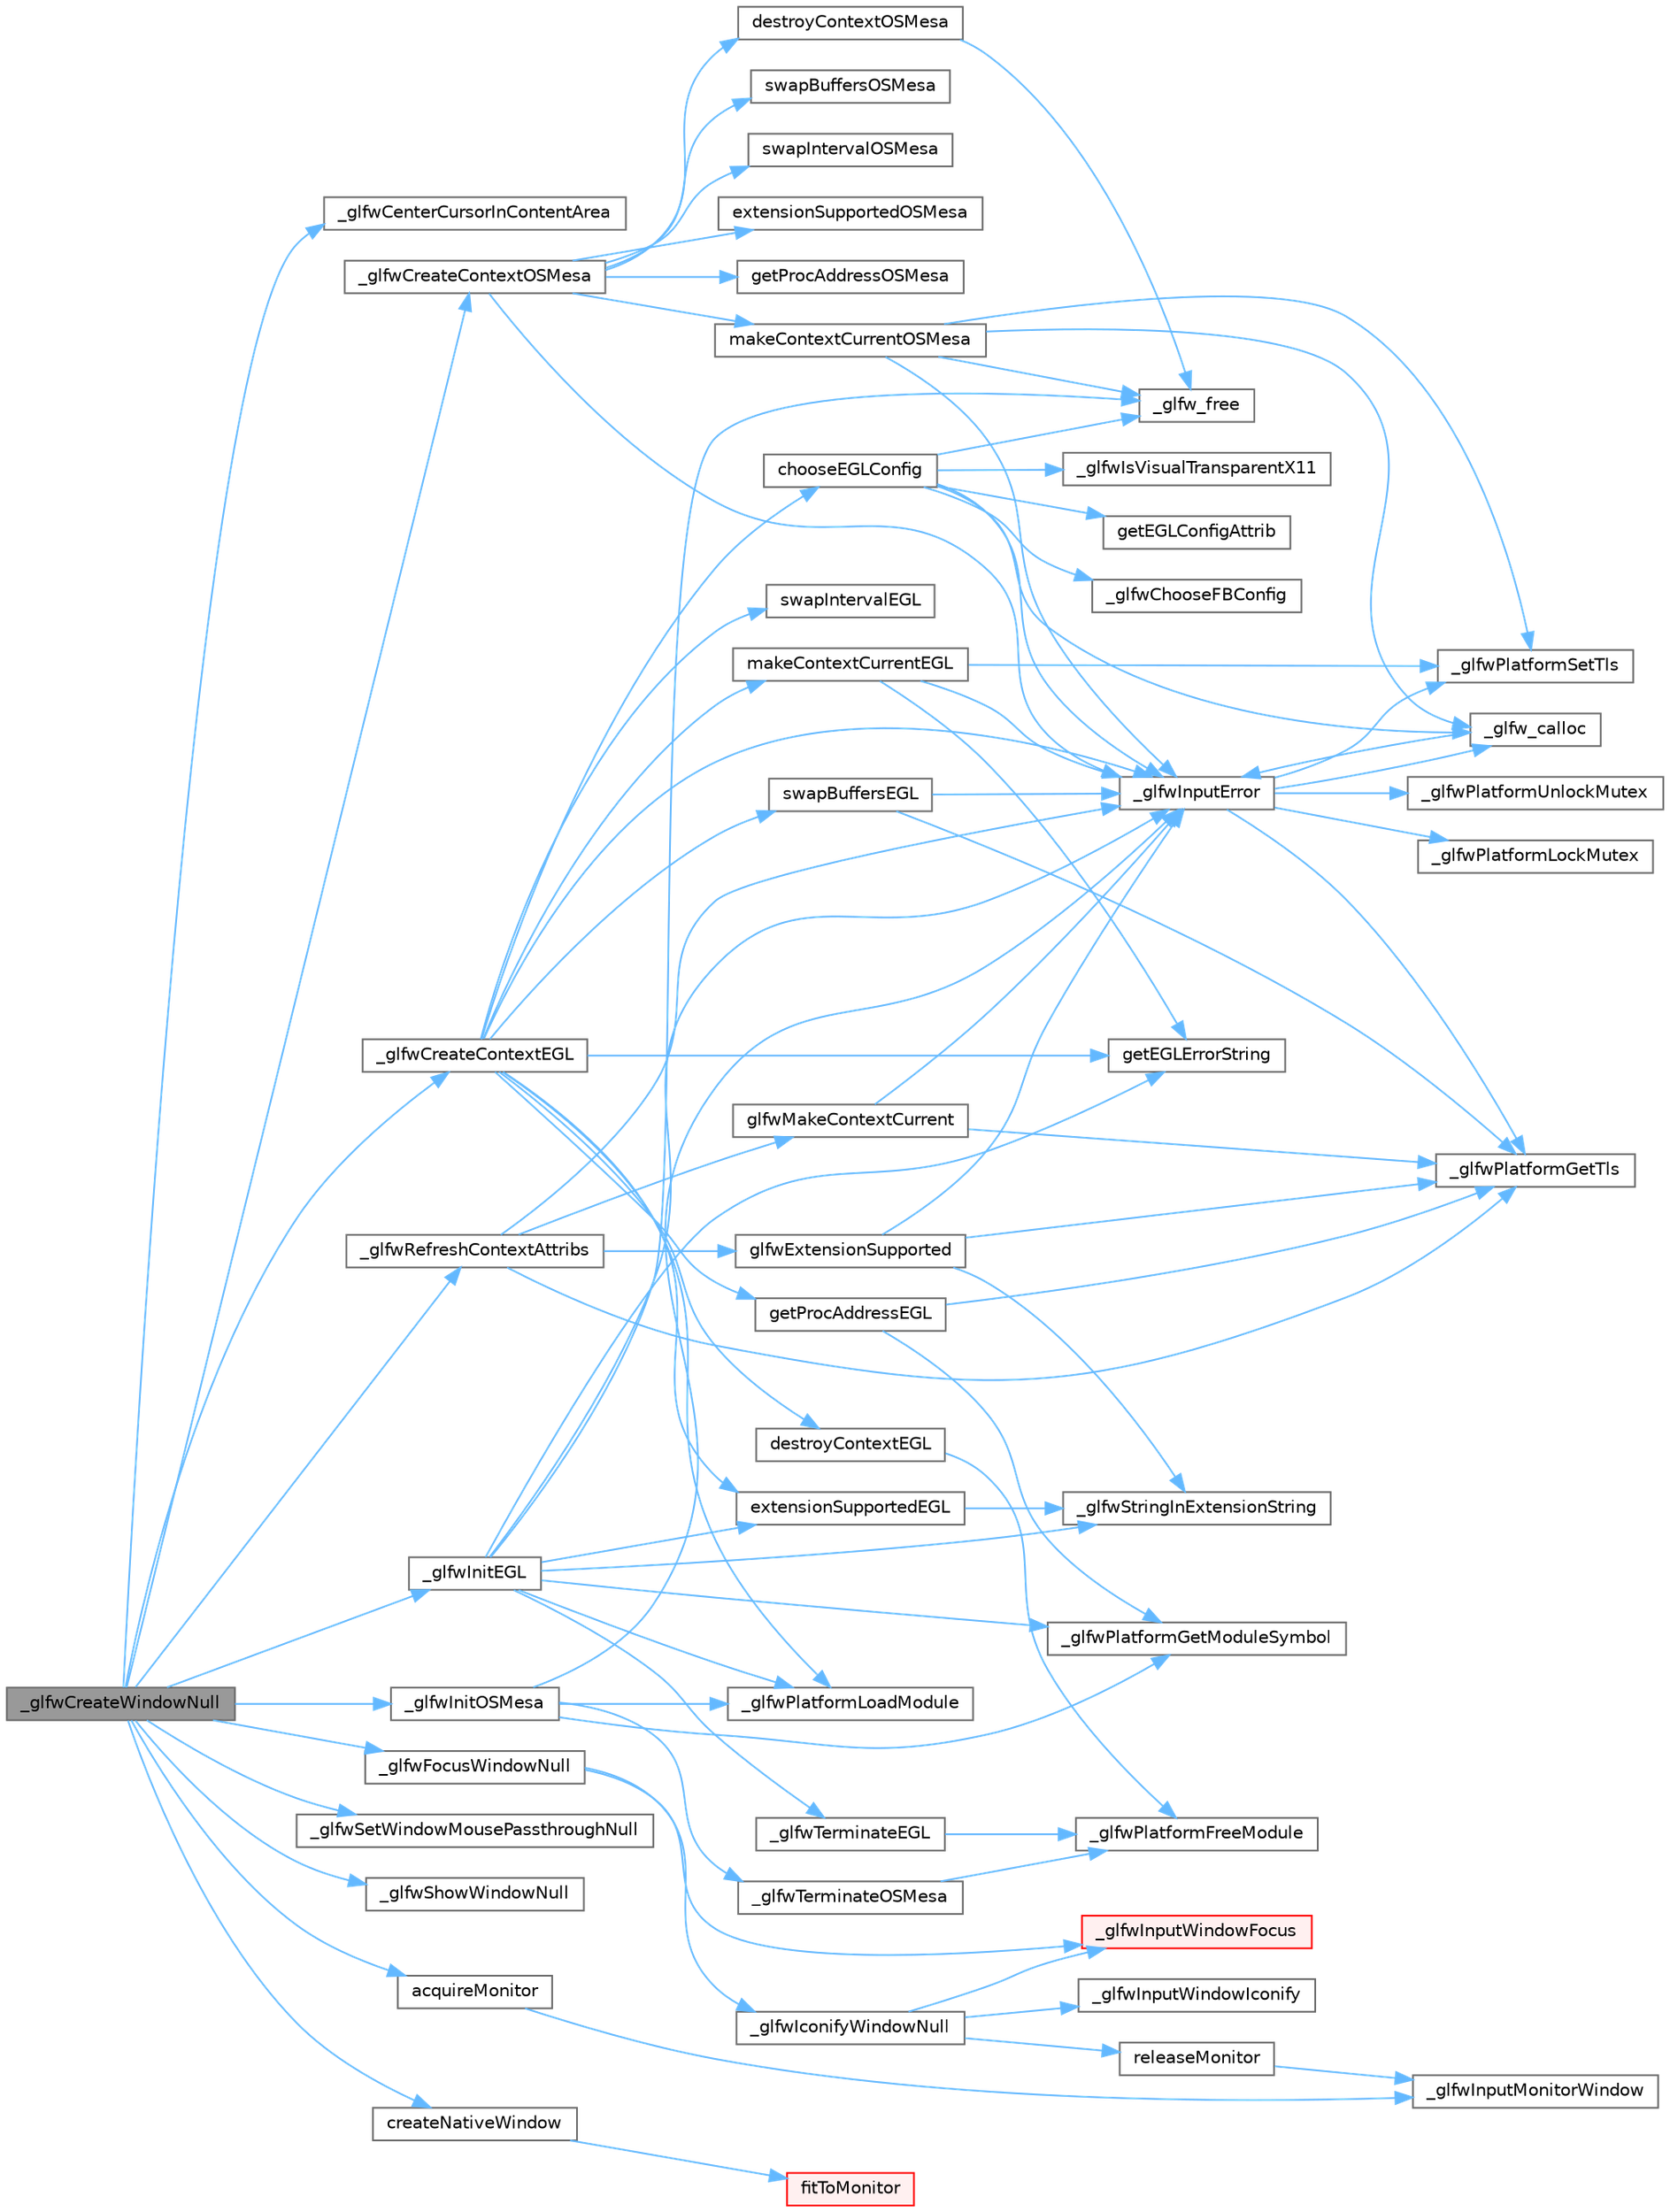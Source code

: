 digraph "_glfwCreateWindowNull"
{
 // LATEX_PDF_SIZE
  bgcolor="transparent";
  edge [fontname=Helvetica,fontsize=10,labelfontname=Helvetica,labelfontsize=10];
  node [fontname=Helvetica,fontsize=10,shape=box,height=0.2,width=0.4];
  rankdir="LR";
  Node1 [id="Node000001",label="_glfwCreateWindowNull",height=0.2,width=0.4,color="gray40", fillcolor="grey60", style="filled", fontcolor="black",tooltip=" "];
  Node1 -> Node2 [id="edge1_Node000001_Node000002",color="steelblue1",style="solid",tooltip=" "];
  Node2 [id="Node000002",label="_glfwCenterCursorInContentArea",height=0.2,width=0.4,color="grey40", fillcolor="white", style="filled",URL="$input_8c.html#acf1fbc03e8d658a35f70544df858fe6c",tooltip=" "];
  Node1 -> Node3 [id="edge2_Node000001_Node000003",color="steelblue1",style="solid",tooltip=" "];
  Node3 [id="Node000003",label="_glfwCreateContextEGL",height=0.2,width=0.4,color="grey40", fillcolor="white", style="filled",URL="$egl__context_8c.html#adfb1d7aa925810c45a2ef4efc268c2fe",tooltip=" "];
  Node3 -> Node4 [id="edge3_Node000003_Node000004",color="steelblue1",style="solid",tooltip=" "];
  Node4 [id="Node000004",label="_glfwInputError",height=0.2,width=0.4,color="grey40", fillcolor="white", style="filled",URL="$glfw_2src_2init_8c.html#a3287b282ec57a4a89127ae51f49f10f5",tooltip=" "];
  Node4 -> Node5 [id="edge4_Node000004_Node000005",color="steelblue1",style="solid",tooltip=" "];
  Node5 [id="Node000005",label="_glfw_calloc",height=0.2,width=0.4,color="grey40", fillcolor="white", style="filled",URL="$glfw_2src_2init_8c.html#a88a6e01ef5c1245a6d2a5e62b02e5678",tooltip=" "];
  Node5 -> Node4 [id="edge5_Node000005_Node000004",color="steelblue1",style="solid",tooltip=" "];
  Node4 -> Node6 [id="edge6_Node000004_Node000006",color="steelblue1",style="solid",tooltip=" "];
  Node6 [id="Node000006",label="_glfwPlatformGetTls",height=0.2,width=0.4,color="grey40", fillcolor="white", style="filled",URL="$posix__thread_8c.html#a7d2f6e8ecd2e06f2e86d9446d642bd00",tooltip=" "];
  Node4 -> Node7 [id="edge7_Node000004_Node000007",color="steelblue1",style="solid",tooltip=" "];
  Node7 [id="Node000007",label="_glfwPlatformLockMutex",height=0.2,width=0.4,color="grey40", fillcolor="white", style="filled",URL="$posix__thread_8c.html#a2677e4d211fbe9b2dc96d16e91c98930",tooltip=" "];
  Node4 -> Node8 [id="edge8_Node000004_Node000008",color="steelblue1",style="solid",tooltip=" "];
  Node8 [id="Node000008",label="_glfwPlatformSetTls",height=0.2,width=0.4,color="grey40", fillcolor="white", style="filled",URL="$posix__thread_8c.html#a302f48b6d4dba6b3579449d8a43cfae7",tooltip=" "];
  Node4 -> Node9 [id="edge9_Node000004_Node000009",color="steelblue1",style="solid",tooltip=" "];
  Node9 [id="Node000009",label="_glfwPlatformUnlockMutex",height=0.2,width=0.4,color="grey40", fillcolor="white", style="filled",URL="$posix__thread_8c.html#a8b7744446237b1c292ba8a0b9d5e7f90",tooltip=" "];
  Node3 -> Node10 [id="edge10_Node000003_Node000010",color="steelblue1",style="solid",tooltip=" "];
  Node10 [id="Node000010",label="_glfwPlatformLoadModule",height=0.2,width=0.4,color="grey40", fillcolor="white", style="filled",URL="$posix__module_8c.html#a9bbfdfd02a8c3e4c4ce540bf277ebbb7",tooltip=" "];
  Node3 -> Node11 [id="edge11_Node000003_Node000011",color="steelblue1",style="solid",tooltip=" "];
  Node11 [id="Node000011",label="chooseEGLConfig",height=0.2,width=0.4,color="grey40", fillcolor="white", style="filled",URL="$egl__context_8c.html#a1591190284598f2c83ba3cbd0ee9e332",tooltip=" "];
  Node11 -> Node5 [id="edge12_Node000011_Node000005",color="steelblue1",style="solid",tooltip=" "];
  Node11 -> Node12 [id="edge13_Node000011_Node000012",color="steelblue1",style="solid",tooltip=" "];
  Node12 [id="Node000012",label="_glfw_free",height=0.2,width=0.4,color="grey40", fillcolor="white", style="filled",URL="$glfw_2src_2init_8c.html#abcf72962b101a8a5c539da1a278b0e9e",tooltip=" "];
  Node11 -> Node13 [id="edge14_Node000011_Node000013",color="steelblue1",style="solid",tooltip=" "];
  Node13 [id="Node000013",label="_glfwChooseFBConfig",height=0.2,width=0.4,color="grey40", fillcolor="white", style="filled",URL="$context_8c.html#adce76b01b64e6ff11d72ee5ba84b9684",tooltip=" "];
  Node11 -> Node4 [id="edge15_Node000011_Node000004",color="steelblue1",style="solid",tooltip=" "];
  Node11 -> Node14 [id="edge16_Node000011_Node000014",color="steelblue1",style="solid",tooltip=" "];
  Node14 [id="Node000014",label="_glfwIsVisualTransparentX11",height=0.2,width=0.4,color="grey40", fillcolor="white", style="filled",URL="$x11__platform_8h.html#aaed792df59dc2eff6382d4a6f9c54c67",tooltip=" "];
  Node11 -> Node15 [id="edge17_Node000011_Node000015",color="steelblue1",style="solid",tooltip=" "];
  Node15 [id="Node000015",label="getEGLConfigAttrib",height=0.2,width=0.4,color="grey40", fillcolor="white", style="filled",URL="$egl__context_8c.html#af84f4aeedce8a14ab141e3730105de42",tooltip=" "];
  Node3 -> Node16 [id="edge18_Node000003_Node000016",color="steelblue1",style="solid",tooltip=" "];
  Node16 [id="Node000016",label="destroyContextEGL",height=0.2,width=0.4,color="grey40", fillcolor="white", style="filled",URL="$egl__context_8c.html#a35fb68fa00306d56c83ab9c34a990a89",tooltip=" "];
  Node16 -> Node17 [id="edge19_Node000016_Node000017",color="steelblue1",style="solid",tooltip=" "];
  Node17 [id="Node000017",label="_glfwPlatformFreeModule",height=0.2,width=0.4,color="grey40", fillcolor="white", style="filled",URL="$posix__module_8c.html#ad4b9e48b150850f6ee00874f85036715",tooltip=" "];
  Node3 -> Node18 [id="edge20_Node000003_Node000018",color="steelblue1",style="solid",tooltip=" "];
  Node18 [id="Node000018",label="extensionSupportedEGL",height=0.2,width=0.4,color="grey40", fillcolor="white", style="filled",URL="$egl__context_8c.html#a1df9be6d4601afe0b2a52ee46b6fc6d2",tooltip=" "];
  Node18 -> Node19 [id="edge21_Node000018_Node000019",color="steelblue1",style="solid",tooltip=" "];
  Node19 [id="Node000019",label="_glfwStringInExtensionString",height=0.2,width=0.4,color="grey40", fillcolor="white", style="filled",URL="$context_8c.html#a6fb78d968ce928112060770a16dca695",tooltip=" "];
  Node3 -> Node20 [id="edge22_Node000003_Node000020",color="steelblue1",style="solid",tooltip=" "];
  Node20 [id="Node000020",label="getEGLErrorString",height=0.2,width=0.4,color="grey40", fillcolor="white", style="filled",URL="$egl__context_8c.html#a285b95461757062d62f16aa79ec1b103",tooltip=" "];
  Node3 -> Node21 [id="edge23_Node000003_Node000021",color="steelblue1",style="solid",tooltip=" "];
  Node21 [id="Node000021",label="getProcAddressEGL",height=0.2,width=0.4,color="grey40", fillcolor="white", style="filled",URL="$egl__context_8c.html#ac847225e45c15441393eb95863805816",tooltip=" "];
  Node21 -> Node22 [id="edge24_Node000021_Node000022",color="steelblue1",style="solid",tooltip=" "];
  Node22 [id="Node000022",label="_glfwPlatformGetModuleSymbol",height=0.2,width=0.4,color="grey40", fillcolor="white", style="filled",URL="$posix__module_8c.html#a370840ea8f3f1016d07030f7a06bf36e",tooltip=" "];
  Node21 -> Node6 [id="edge25_Node000021_Node000006",color="steelblue1",style="solid",tooltip=" "];
  Node3 -> Node23 [id="edge26_Node000003_Node000023",color="steelblue1",style="solid",tooltip=" "];
  Node23 [id="Node000023",label="makeContextCurrentEGL",height=0.2,width=0.4,color="grey40", fillcolor="white", style="filled",URL="$egl__context_8c.html#ac61c5d84d086e2c23b2f8f51a3b3365b",tooltip=" "];
  Node23 -> Node4 [id="edge27_Node000023_Node000004",color="steelblue1",style="solid",tooltip=" "];
  Node23 -> Node8 [id="edge28_Node000023_Node000008",color="steelblue1",style="solid",tooltip=" "];
  Node23 -> Node20 [id="edge29_Node000023_Node000020",color="steelblue1",style="solid",tooltip=" "];
  Node3 -> Node24 [id="edge30_Node000003_Node000024",color="steelblue1",style="solid",tooltip=" "];
  Node24 [id="Node000024",label="swapBuffersEGL",height=0.2,width=0.4,color="grey40", fillcolor="white", style="filled",URL="$egl__context_8c.html#ac379854328775cf527122edb956d7220",tooltip=" "];
  Node24 -> Node4 [id="edge31_Node000024_Node000004",color="steelblue1",style="solid",tooltip=" "];
  Node24 -> Node6 [id="edge32_Node000024_Node000006",color="steelblue1",style="solid",tooltip=" "];
  Node3 -> Node25 [id="edge33_Node000003_Node000025",color="steelblue1",style="solid",tooltip=" "];
  Node25 [id="Node000025",label="swapIntervalEGL",height=0.2,width=0.4,color="grey40", fillcolor="white", style="filled",URL="$egl__context_8c.html#ab1e0a2e4cbe937005f9884a9bd97f96c",tooltip=" "];
  Node1 -> Node26 [id="edge34_Node000001_Node000026",color="steelblue1",style="solid",tooltip=" "];
  Node26 [id="Node000026",label="_glfwCreateContextOSMesa",height=0.2,width=0.4,color="grey40", fillcolor="white", style="filled",URL="$osmesa__context_8c.html#a59950232b3b545e1fa750f6bd7d46201",tooltip=" "];
  Node26 -> Node4 [id="edge35_Node000026_Node000004",color="steelblue1",style="solid",tooltip=" "];
  Node26 -> Node27 [id="edge36_Node000026_Node000027",color="steelblue1",style="solid",tooltip=" "];
  Node27 [id="Node000027",label="destroyContextOSMesa",height=0.2,width=0.4,color="grey40", fillcolor="white", style="filled",URL="$osmesa__context_8c.html#a76a3b22805e198425a0e9141c33e4077",tooltip=" "];
  Node27 -> Node12 [id="edge37_Node000027_Node000012",color="steelblue1",style="solid",tooltip=" "];
  Node26 -> Node28 [id="edge38_Node000026_Node000028",color="steelblue1",style="solid",tooltip=" "];
  Node28 [id="Node000028",label="extensionSupportedOSMesa",height=0.2,width=0.4,color="grey40", fillcolor="white", style="filled",URL="$osmesa__context_8c.html#a704b5a3731f8cb5b68b84a5edfbc0c34",tooltip=" "];
  Node26 -> Node29 [id="edge39_Node000026_Node000029",color="steelblue1",style="solid",tooltip=" "];
  Node29 [id="Node000029",label="getProcAddressOSMesa",height=0.2,width=0.4,color="grey40", fillcolor="white", style="filled",URL="$osmesa__context_8c.html#aa9f2f28f2b8343ab0994751924437c20",tooltip=" "];
  Node26 -> Node30 [id="edge40_Node000026_Node000030",color="steelblue1",style="solid",tooltip=" "];
  Node30 [id="Node000030",label="makeContextCurrentOSMesa",height=0.2,width=0.4,color="grey40", fillcolor="white", style="filled",URL="$osmesa__context_8c.html#aa2723dd0669d7fac96ba10ecebef9457",tooltip=" "];
  Node30 -> Node5 [id="edge41_Node000030_Node000005",color="steelblue1",style="solid",tooltip=" "];
  Node30 -> Node12 [id="edge42_Node000030_Node000012",color="steelblue1",style="solid",tooltip=" "];
  Node30 -> Node4 [id="edge43_Node000030_Node000004",color="steelblue1",style="solid",tooltip=" "];
  Node30 -> Node8 [id="edge44_Node000030_Node000008",color="steelblue1",style="solid",tooltip=" "];
  Node26 -> Node31 [id="edge45_Node000026_Node000031",color="steelblue1",style="solid",tooltip=" "];
  Node31 [id="Node000031",label="swapBuffersOSMesa",height=0.2,width=0.4,color="grey40", fillcolor="white", style="filled",URL="$osmesa__context_8c.html#a0db856239fc81b717f21bc4132384d09",tooltip=" "];
  Node26 -> Node32 [id="edge46_Node000026_Node000032",color="steelblue1",style="solid",tooltip=" "];
  Node32 [id="Node000032",label="swapIntervalOSMesa",height=0.2,width=0.4,color="grey40", fillcolor="white", style="filled",URL="$osmesa__context_8c.html#a3a82f010d8c81b79f7dc556307ca15a6",tooltip=" "];
  Node1 -> Node33 [id="edge47_Node000001_Node000033",color="steelblue1",style="solid",tooltip=" "];
  Node33 [id="Node000033",label="_glfwFocusWindowNull",height=0.2,width=0.4,color="grey40", fillcolor="white", style="filled",URL="$null__window_8c.html#a8b8a009fa46a6a884701fc65acd60a2d",tooltip=" "];
  Node33 -> Node34 [id="edge48_Node000033_Node000034",color="steelblue1",style="solid",tooltip=" "];
  Node34 [id="Node000034",label="_glfwIconifyWindowNull",height=0.2,width=0.4,color="grey40", fillcolor="white", style="filled",URL="$null__window_8c.html#a643e314fc66ab18b0d50d3fc097743ab",tooltip=" "];
  Node34 -> Node35 [id="edge49_Node000034_Node000035",color="steelblue1",style="solid",tooltip=" "];
  Node35 [id="Node000035",label="_glfwInputWindowFocus",height=0.2,width=0.4,color="red", fillcolor="#FFF0F0", style="filled",URL="$src_2window_8c.html#afb9ff9f75dd4d2dade4600dc38e8715e",tooltip=" "];
  Node34 -> Node40 [id="edge50_Node000034_Node000040",color="steelblue1",style="solid",tooltip=" "];
  Node40 [id="Node000040",label="_glfwInputWindowIconify",height=0.2,width=0.4,color="grey40", fillcolor="white", style="filled",URL="$src_2window_8c.html#a2efc58babb5479443430b2a084786c62",tooltip=" "];
  Node34 -> Node41 [id="edge51_Node000034_Node000041",color="steelblue1",style="solid",tooltip=" "];
  Node41 [id="Node000041",label="releaseMonitor",height=0.2,width=0.4,color="grey40", fillcolor="white", style="filled",URL="$null__window_8c.html#a8de406c303634c015197161d3d13480a",tooltip=" "];
  Node41 -> Node42 [id="edge52_Node000041_Node000042",color="steelblue1",style="solid",tooltip=" "];
  Node42 [id="Node000042",label="_glfwInputMonitorWindow",height=0.2,width=0.4,color="grey40", fillcolor="white", style="filled",URL="$monitor_8c.html#a079c865515272434dc96d0f384beda9e",tooltip=" "];
  Node33 -> Node35 [id="edge53_Node000033_Node000035",color="steelblue1",style="solid",tooltip=" "];
  Node1 -> Node43 [id="edge54_Node000001_Node000043",color="steelblue1",style="solid",tooltip=" "];
  Node43 [id="Node000043",label="_glfwInitEGL",height=0.2,width=0.4,color="grey40", fillcolor="white", style="filled",URL="$egl__context_8c.html#ad83def5c7af30c3bfcc9371712ba96ac",tooltip=" "];
  Node43 -> Node12 [id="edge55_Node000043_Node000012",color="steelblue1",style="solid",tooltip=" "];
  Node43 -> Node4 [id="edge56_Node000043_Node000004",color="steelblue1",style="solid",tooltip=" "];
  Node43 -> Node22 [id="edge57_Node000043_Node000022",color="steelblue1",style="solid",tooltip=" "];
  Node43 -> Node10 [id="edge58_Node000043_Node000010",color="steelblue1",style="solid",tooltip=" "];
  Node43 -> Node19 [id="edge59_Node000043_Node000019",color="steelblue1",style="solid",tooltip=" "];
  Node43 -> Node44 [id="edge60_Node000043_Node000044",color="steelblue1",style="solid",tooltip=" "];
  Node44 [id="Node000044",label="_glfwTerminateEGL",height=0.2,width=0.4,color="grey40", fillcolor="white", style="filled",URL="$egl__context_8c.html#ab095be9ec2b3a40942da090ee7ab2960",tooltip=" "];
  Node44 -> Node17 [id="edge61_Node000044_Node000017",color="steelblue1",style="solid",tooltip=" "];
  Node43 -> Node18 [id="edge62_Node000043_Node000018",color="steelblue1",style="solid",tooltip=" "];
  Node43 -> Node20 [id="edge63_Node000043_Node000020",color="steelblue1",style="solid",tooltip=" "];
  Node1 -> Node45 [id="edge64_Node000001_Node000045",color="steelblue1",style="solid",tooltip=" "];
  Node45 [id="Node000045",label="_glfwInitOSMesa",height=0.2,width=0.4,color="grey40", fillcolor="white", style="filled",URL="$osmesa__context_8c.html#a9dd1594b1f8991f90844fbeb4a664163",tooltip=" "];
  Node45 -> Node4 [id="edge65_Node000045_Node000004",color="steelblue1",style="solid",tooltip=" "];
  Node45 -> Node22 [id="edge66_Node000045_Node000022",color="steelblue1",style="solid",tooltip=" "];
  Node45 -> Node10 [id="edge67_Node000045_Node000010",color="steelblue1",style="solid",tooltip=" "];
  Node45 -> Node46 [id="edge68_Node000045_Node000046",color="steelblue1",style="solid",tooltip=" "];
  Node46 [id="Node000046",label="_glfwTerminateOSMesa",height=0.2,width=0.4,color="grey40", fillcolor="white", style="filled",URL="$osmesa__context_8c.html#a6619171db5a26424469be37a7f36847a",tooltip=" "];
  Node46 -> Node17 [id="edge69_Node000046_Node000017",color="steelblue1",style="solid",tooltip=" "];
  Node1 -> Node47 [id="edge70_Node000001_Node000047",color="steelblue1",style="solid",tooltip=" "];
  Node47 [id="Node000047",label="_glfwRefreshContextAttribs",height=0.2,width=0.4,color="grey40", fillcolor="white", style="filled",URL="$context_8c.html#ad31e31c6a588d6770188033eed87305b",tooltip=" "];
  Node47 -> Node4 [id="edge71_Node000047_Node000004",color="steelblue1",style="solid",tooltip=" "];
  Node47 -> Node6 [id="edge72_Node000047_Node000006",color="steelblue1",style="solid",tooltip=" "];
  Node47 -> Node48 [id="edge73_Node000047_Node000048",color="steelblue1",style="solid",tooltip=" "];
  Node48 [id="Node000048",label="glfwExtensionSupported",height=0.2,width=0.4,color="grey40", fillcolor="white", style="filled",URL="$group__context.html#ga9a28c712d35f9e43534e1d03b051c04c",tooltip="Returns whether the specified extension is available."];
  Node48 -> Node4 [id="edge74_Node000048_Node000004",color="steelblue1",style="solid",tooltip=" "];
  Node48 -> Node6 [id="edge75_Node000048_Node000006",color="steelblue1",style="solid",tooltip=" "];
  Node48 -> Node19 [id="edge76_Node000048_Node000019",color="steelblue1",style="solid",tooltip=" "];
  Node47 -> Node49 [id="edge77_Node000047_Node000049",color="steelblue1",style="solid",tooltip=" "];
  Node49 [id="Node000049",label="glfwMakeContextCurrent",height=0.2,width=0.4,color="grey40", fillcolor="white", style="filled",URL="$group__context.html#gafd76c93e15ec8b0b90506a9936a46185",tooltip="Makes the context of the specified window current for the calling thread."];
  Node49 -> Node4 [id="edge78_Node000049_Node000004",color="steelblue1",style="solid",tooltip=" "];
  Node49 -> Node6 [id="edge79_Node000049_Node000006",color="steelblue1",style="solid",tooltip=" "];
  Node1 -> Node50 [id="edge80_Node000001_Node000050",color="steelblue1",style="solid",tooltip=" "];
  Node50 [id="Node000050",label="_glfwSetWindowMousePassthroughNull",height=0.2,width=0.4,color="grey40", fillcolor="white", style="filled",URL="$null__window_8c.html#a301d3eb15a8481a5a7d8c9456a8333a8",tooltip=" "];
  Node1 -> Node51 [id="edge81_Node000001_Node000051",color="steelblue1",style="solid",tooltip=" "];
  Node51 [id="Node000051",label="_glfwShowWindowNull",height=0.2,width=0.4,color="grey40", fillcolor="white", style="filled",URL="$null__window_8c.html#a29c17ebef0a1af80917df80039297af6",tooltip=" "];
  Node1 -> Node52 [id="edge82_Node000001_Node000052",color="steelblue1",style="solid",tooltip=" "];
  Node52 [id="Node000052",label="acquireMonitor",height=0.2,width=0.4,color="grey40", fillcolor="white", style="filled",URL="$null__window_8c.html#a61598f8038b6bca541fc82134a96de74",tooltip=" "];
  Node52 -> Node42 [id="edge83_Node000052_Node000042",color="steelblue1",style="solid",tooltip=" "];
  Node1 -> Node53 [id="edge84_Node000001_Node000053",color="steelblue1",style="solid",tooltip=" "];
  Node53 [id="Node000053",label="createNativeWindow",height=0.2,width=0.4,color="grey40", fillcolor="white", style="filled",URL="$null__window_8c.html#a976a9279c9ed6f34bac4f6837aea3a0b",tooltip=" "];
  Node53 -> Node54 [id="edge85_Node000053_Node000054",color="steelblue1",style="solid",tooltip=" "];
  Node54 [id="Node000054",label="fitToMonitor",height=0.2,width=0.4,color="red", fillcolor="#FFF0F0", style="filled",URL="$null__window_8c.html#a581260e891bb8cf0f8465d425bcc08c3",tooltip=" "];
}
